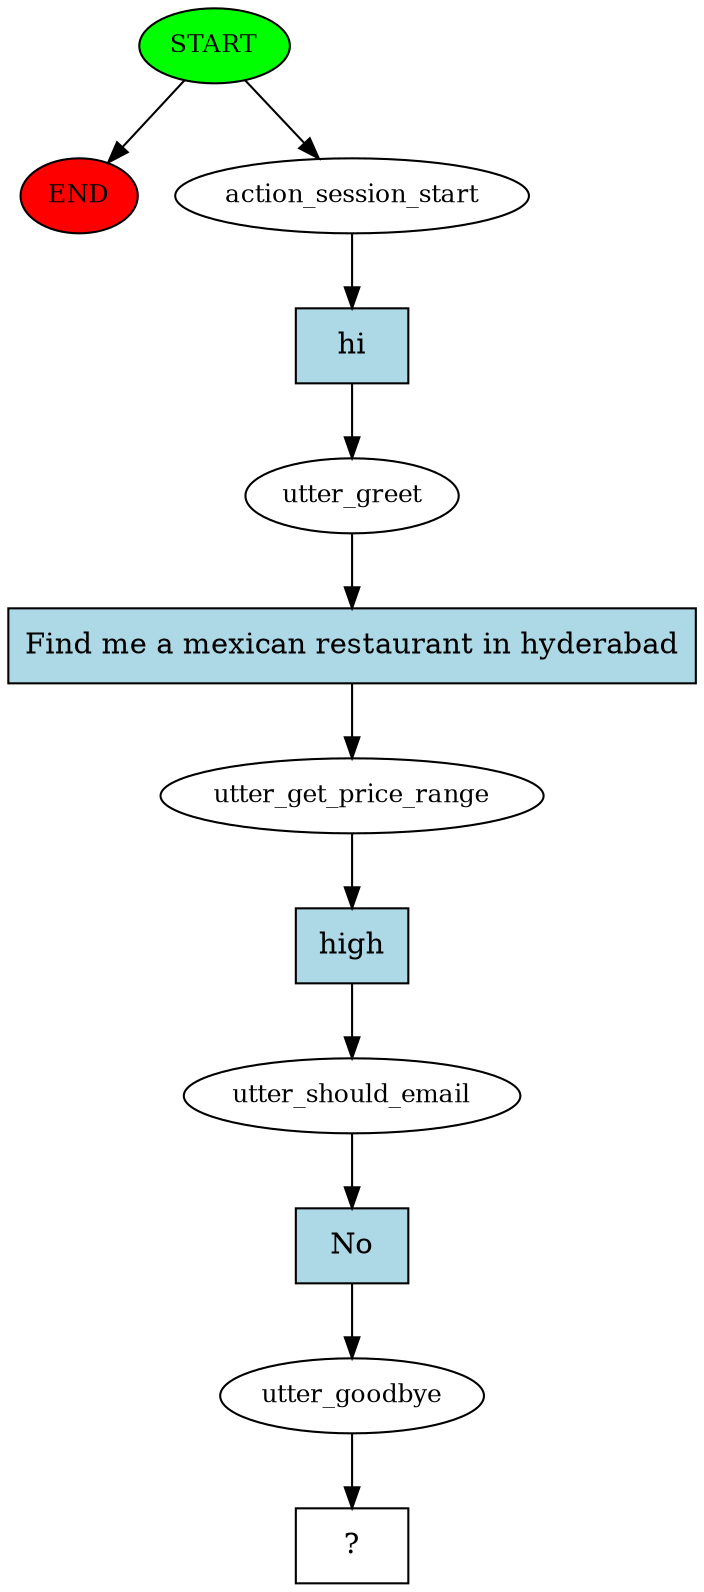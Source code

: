 digraph  {
0 [class="start active", fillcolor=green, fontsize=12, label=START, style=filled];
"-1" [class=end, fillcolor=red, fontsize=12, label=END, style=filled];
1 [class=active, fontsize=12, label=action_session_start];
2 [class=active, fontsize=12, label=utter_greet];
3 [class=active, fontsize=12, label=utter_get_price_range];
4 [class=active, fontsize=12, label=utter_should_email];
5 [class=active, fontsize=12, label=utter_goodbye];
6 [class="intent dashed active", label="  ?  ", shape=rect];
7 [class="intent active", fillcolor=lightblue, label=hi, shape=rect, style=filled];
8 [class="intent active", fillcolor=lightblue, label="Find me a mexican restaurant in hyderabad", shape=rect, style=filled];
9 [class="intent active", fillcolor=lightblue, label=high, shape=rect, style=filled];
10 [class="intent active", fillcolor=lightblue, label=No, shape=rect, style=filled];
0 -> "-1"  [class="", key=NONE, label=""];
0 -> 1  [class=active, key=NONE, label=""];
1 -> 7  [class=active, key=0];
2 -> 8  [class=active, key=0];
3 -> 9  [class=active, key=0];
4 -> 10  [class=active, key=0];
5 -> 6  [class=active, key=NONE, label=""];
7 -> 2  [class=active, key=0];
8 -> 3  [class=active, key=0];
9 -> 4  [class=active, key=0];
10 -> 5  [class=active, key=0];
}
